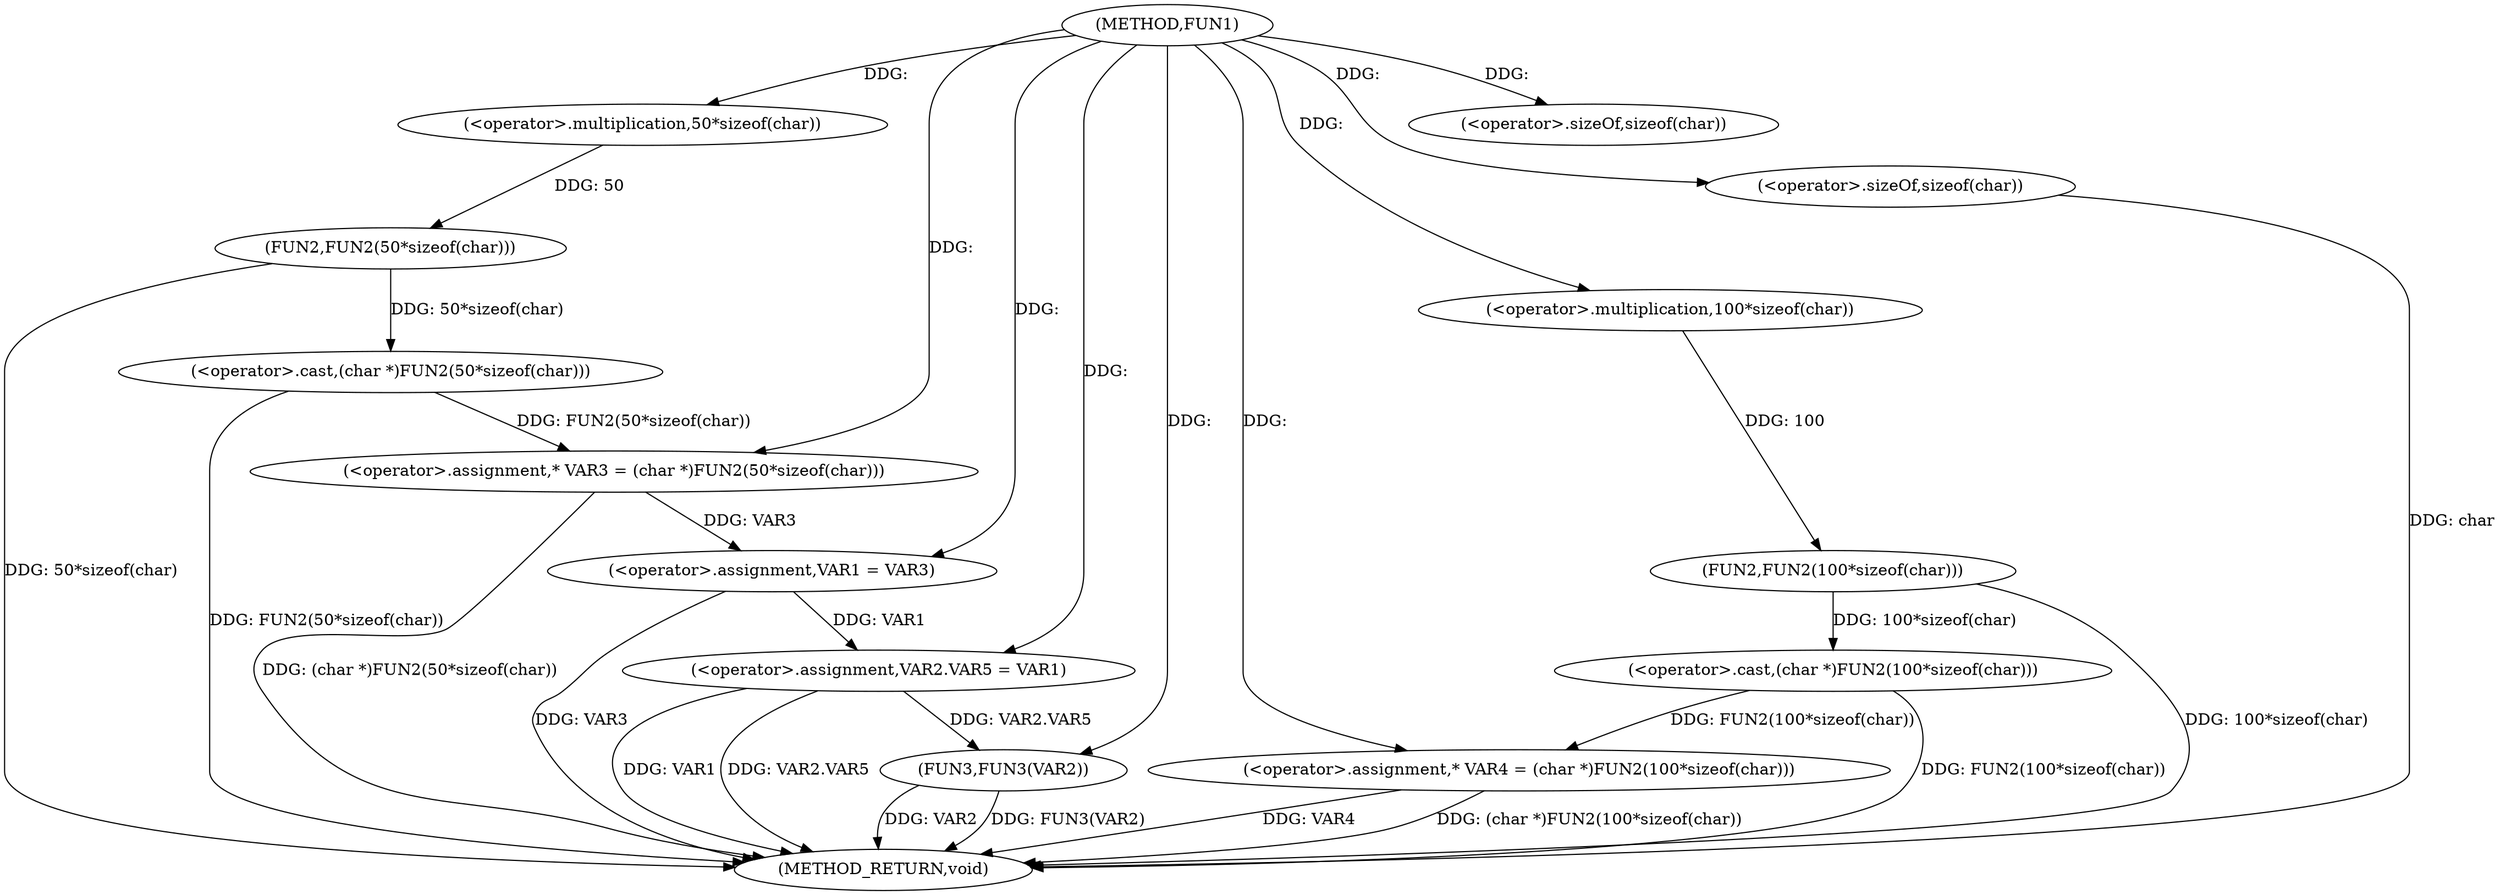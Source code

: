 digraph FUN1 {  
"1000100" [label = "(METHOD,FUN1)" ]
"1000134" [label = "(METHOD_RETURN,void)" ]
"1000105" [label = "(<operator>.assignment,* VAR3 = (char *)FUN2(50*sizeof(char)))" ]
"1000107" [label = "(<operator>.cast,(char *)FUN2(50*sizeof(char)))" ]
"1000109" [label = "(FUN2,FUN2(50*sizeof(char)))" ]
"1000110" [label = "(<operator>.multiplication,50*sizeof(char))" ]
"1000112" [label = "(<operator>.sizeOf,sizeof(char))" ]
"1000115" [label = "(<operator>.assignment,* VAR4 = (char *)FUN2(100*sizeof(char)))" ]
"1000117" [label = "(<operator>.cast,(char *)FUN2(100*sizeof(char)))" ]
"1000119" [label = "(FUN2,FUN2(100*sizeof(char)))" ]
"1000120" [label = "(<operator>.multiplication,100*sizeof(char))" ]
"1000122" [label = "(<operator>.sizeOf,sizeof(char))" ]
"1000124" [label = "(<operator>.assignment,VAR1 = VAR3)" ]
"1000127" [label = "(<operator>.assignment,VAR2.VAR5 = VAR1)" ]
"1000132" [label = "(FUN3,FUN3(VAR2))" ]
  "1000115" -> "1000134"  [ label = "DDG: (char *)FUN2(100*sizeof(char))"] 
  "1000124" -> "1000134"  [ label = "DDG: VAR3"] 
  "1000105" -> "1000134"  [ label = "DDG: (char *)FUN2(50*sizeof(char))"] 
  "1000132" -> "1000134"  [ label = "DDG: VAR2"] 
  "1000127" -> "1000134"  [ label = "DDG: VAR2.VAR5"] 
  "1000117" -> "1000134"  [ label = "DDG: FUN2(100*sizeof(char))"] 
  "1000115" -> "1000134"  [ label = "DDG: VAR4"] 
  "1000107" -> "1000134"  [ label = "DDG: FUN2(50*sizeof(char))"] 
  "1000122" -> "1000134"  [ label = "DDG: char"] 
  "1000132" -> "1000134"  [ label = "DDG: FUN3(VAR2)"] 
  "1000109" -> "1000134"  [ label = "DDG: 50*sizeof(char)"] 
  "1000119" -> "1000134"  [ label = "DDG: 100*sizeof(char)"] 
  "1000127" -> "1000134"  [ label = "DDG: VAR1"] 
  "1000107" -> "1000105"  [ label = "DDG: FUN2(50*sizeof(char))"] 
  "1000100" -> "1000105"  [ label = "DDG: "] 
  "1000109" -> "1000107"  [ label = "DDG: 50*sizeof(char)"] 
  "1000110" -> "1000109"  [ label = "DDG: 50"] 
  "1000100" -> "1000110"  [ label = "DDG: "] 
  "1000100" -> "1000112"  [ label = "DDG: "] 
  "1000117" -> "1000115"  [ label = "DDG: FUN2(100*sizeof(char))"] 
  "1000100" -> "1000115"  [ label = "DDG: "] 
  "1000119" -> "1000117"  [ label = "DDG: 100*sizeof(char)"] 
  "1000120" -> "1000119"  [ label = "DDG: 100"] 
  "1000100" -> "1000120"  [ label = "DDG: "] 
  "1000100" -> "1000122"  [ label = "DDG: "] 
  "1000105" -> "1000124"  [ label = "DDG: VAR3"] 
  "1000100" -> "1000124"  [ label = "DDG: "] 
  "1000124" -> "1000127"  [ label = "DDG: VAR1"] 
  "1000100" -> "1000127"  [ label = "DDG: "] 
  "1000127" -> "1000132"  [ label = "DDG: VAR2.VAR5"] 
  "1000100" -> "1000132"  [ label = "DDG: "] 
}

